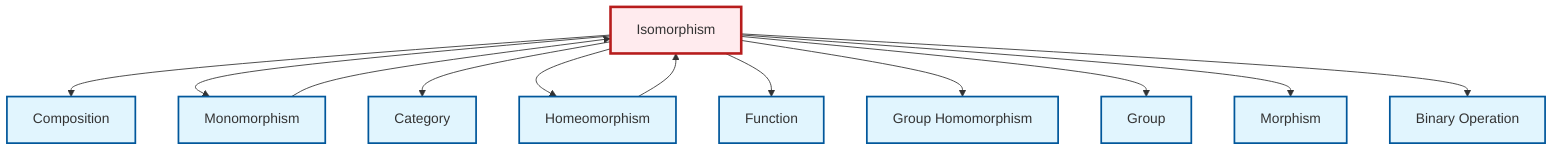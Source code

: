 graph TD
    classDef definition fill:#e1f5fe,stroke:#01579b,stroke-width:2px
    classDef theorem fill:#f3e5f5,stroke:#4a148c,stroke-width:2px
    classDef axiom fill:#fff3e0,stroke:#e65100,stroke-width:2px
    classDef example fill:#e8f5e9,stroke:#1b5e20,stroke-width:2px
    classDef current fill:#ffebee,stroke:#b71c1c,stroke-width:3px
    def-group["Group"]:::definition
    def-morphism["Morphism"]:::definition
    def-composition["Composition"]:::definition
    def-function["Function"]:::definition
    def-category["Category"]:::definition
    def-isomorphism["Isomorphism"]:::definition
    def-homomorphism["Group Homomorphism"]:::definition
    def-monomorphism["Monomorphism"]:::definition
    def-homeomorphism["Homeomorphism"]:::definition
    def-binary-operation["Binary Operation"]:::definition
    def-isomorphism --> def-composition
    def-isomorphism --> def-monomorphism
    def-isomorphism --> def-category
    def-isomorphism --> def-homeomorphism
    def-isomorphism --> def-function
    def-isomorphism --> def-homomorphism
    def-monomorphism --> def-isomorphism
    def-homeomorphism --> def-isomorphism
    def-isomorphism --> def-group
    def-isomorphism --> def-morphism
    def-isomorphism --> def-binary-operation
    class def-isomorphism current